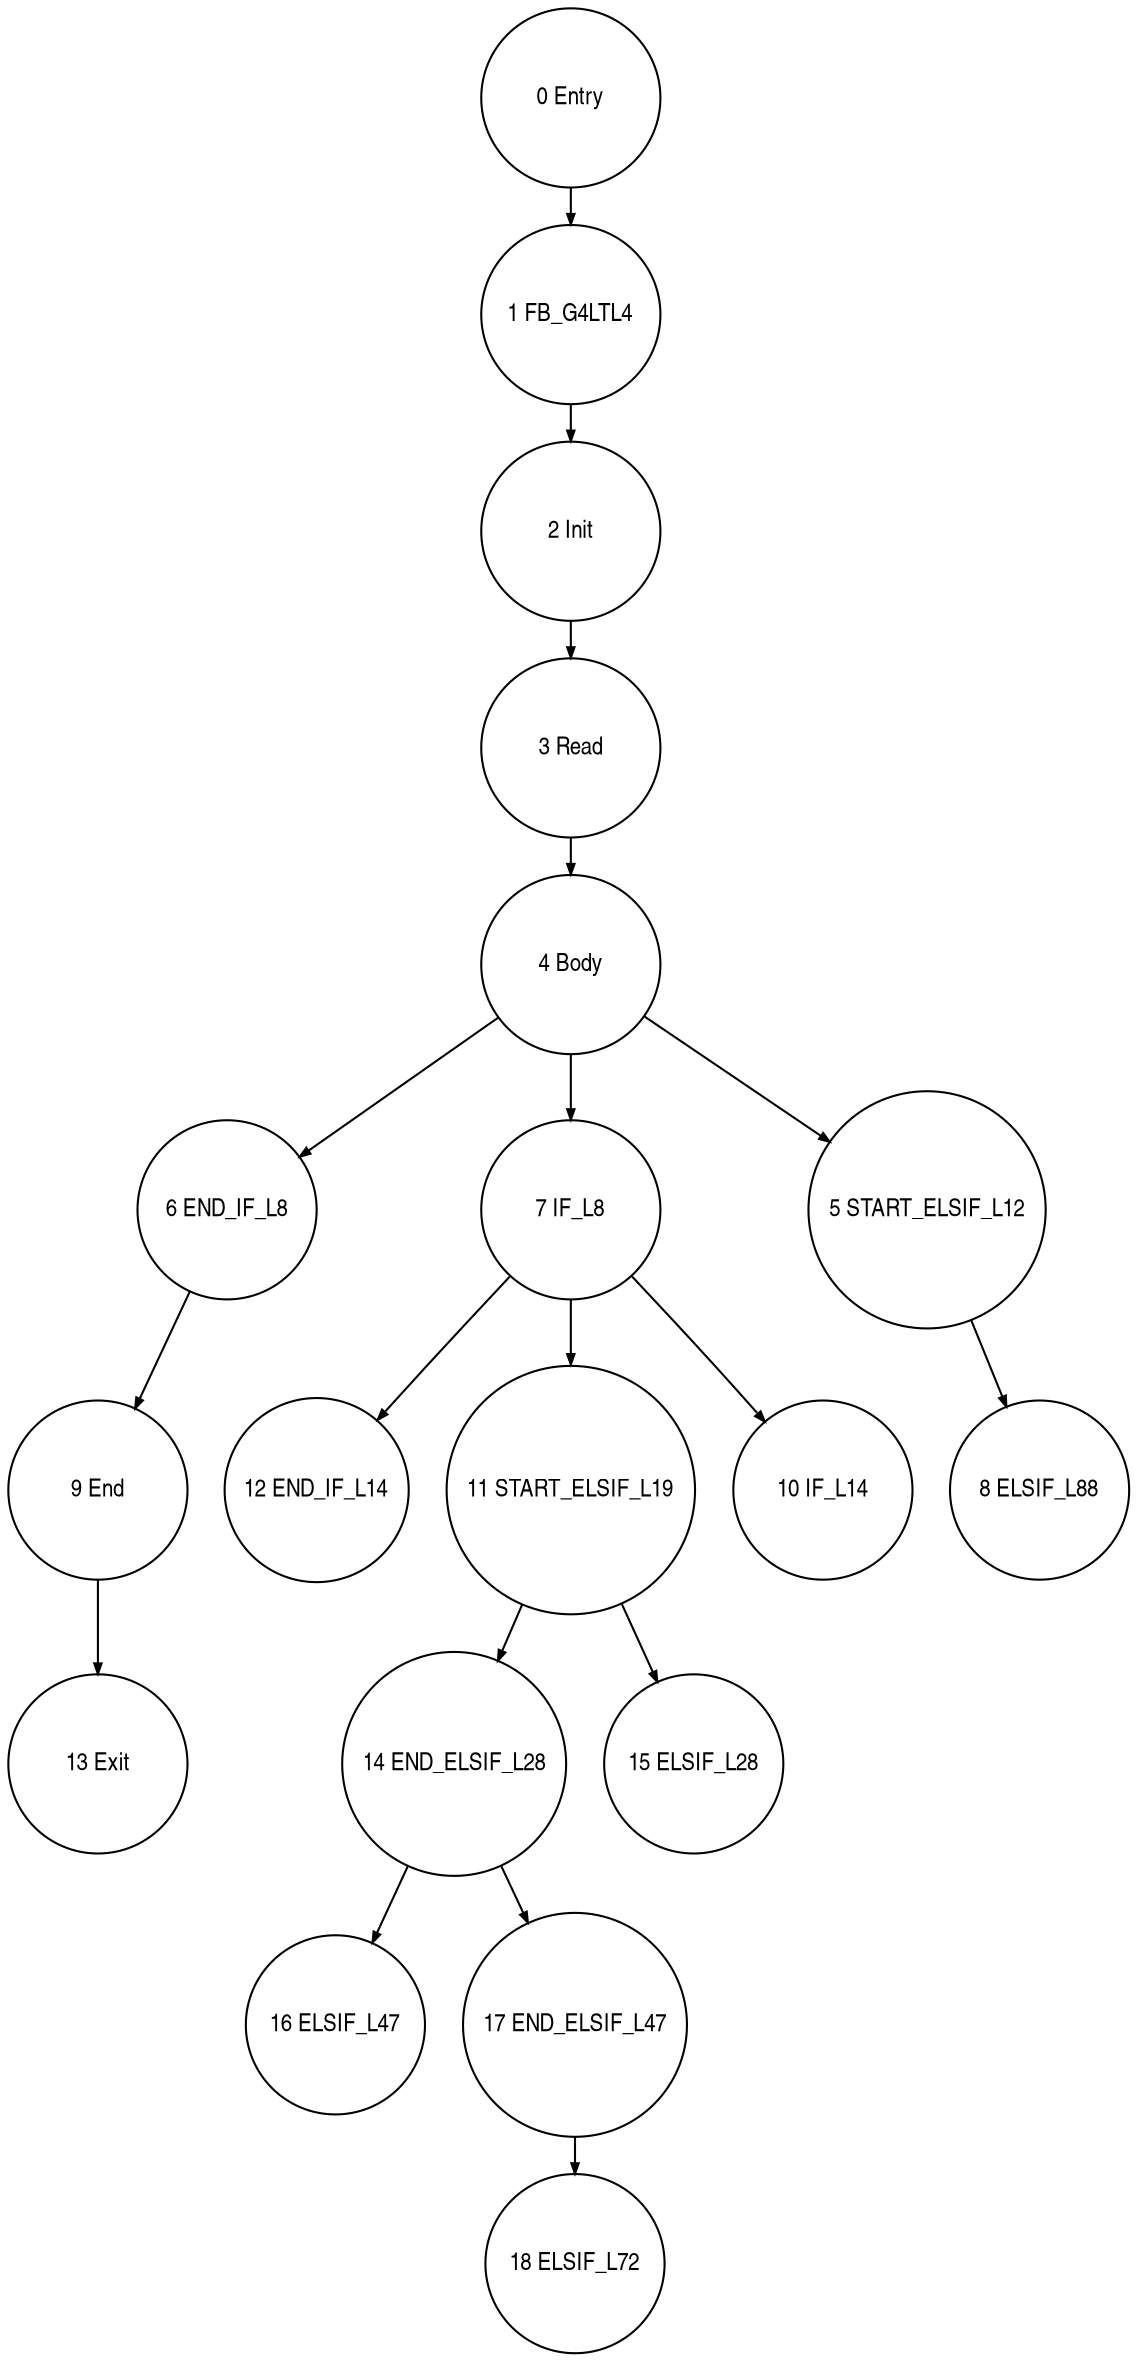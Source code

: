 digraph G {
  ranksep=.25;
  edge [arrowsize=.5]
  node [shape=circle, fontname="ArialNarrow",
        fontsize=12,  height=1.2];
  "13 Exit"; "1 FB_G4LTL4"; "6 END_IF_L8"; "0 Entry"; "2 Init"; "18 ELSIF_L72"; "9 End"; "12 END_IF_L14"; "14 END_ELSIF_L28"; "16 ELSIF_L47"; "15 ELSIF_L28"; "4 Body"; "8 ELSIF_L88"; "7 IF_L8"; "3 Read"; "11 START_ELSIF_L19"; "17 END_ELSIF_L47"; "5 START_ELSIF_L12"; "10 IF_L14"; 
  "14 END_ELSIF_L28" -> "16 ELSIF_L47";
  "14 END_ELSIF_L28" -> "17 END_ELSIF_L47";
  "11 START_ELSIF_L19" -> "14 END_ELSIF_L28";
  "11 START_ELSIF_L19" -> "15 ELSIF_L28";
  "7 IF_L8" -> "10 IF_L14";
  "7 IF_L8" -> "11 START_ELSIF_L19";
  "7 IF_L8" -> "12 END_IF_L14";
  "17 END_ELSIF_L47" -> "18 ELSIF_L72";
  "3 Read" -> "4 Body";
  "2 Init" -> "3 Read";
  "0 Entry" -> "1 FB_G4LTL4";
  "5 START_ELSIF_L12" -> "8 ELSIF_L88";
  "9 End" -> "13 Exit";
  "1 FB_G4LTL4" -> "2 Init";
  "4 Body" -> "5 START_ELSIF_L12";
  "4 Body" -> "6 END_IF_L8";
  "4 Body" -> "7 IF_L8";
  "6 END_IF_L8" -> "9 End";
}
